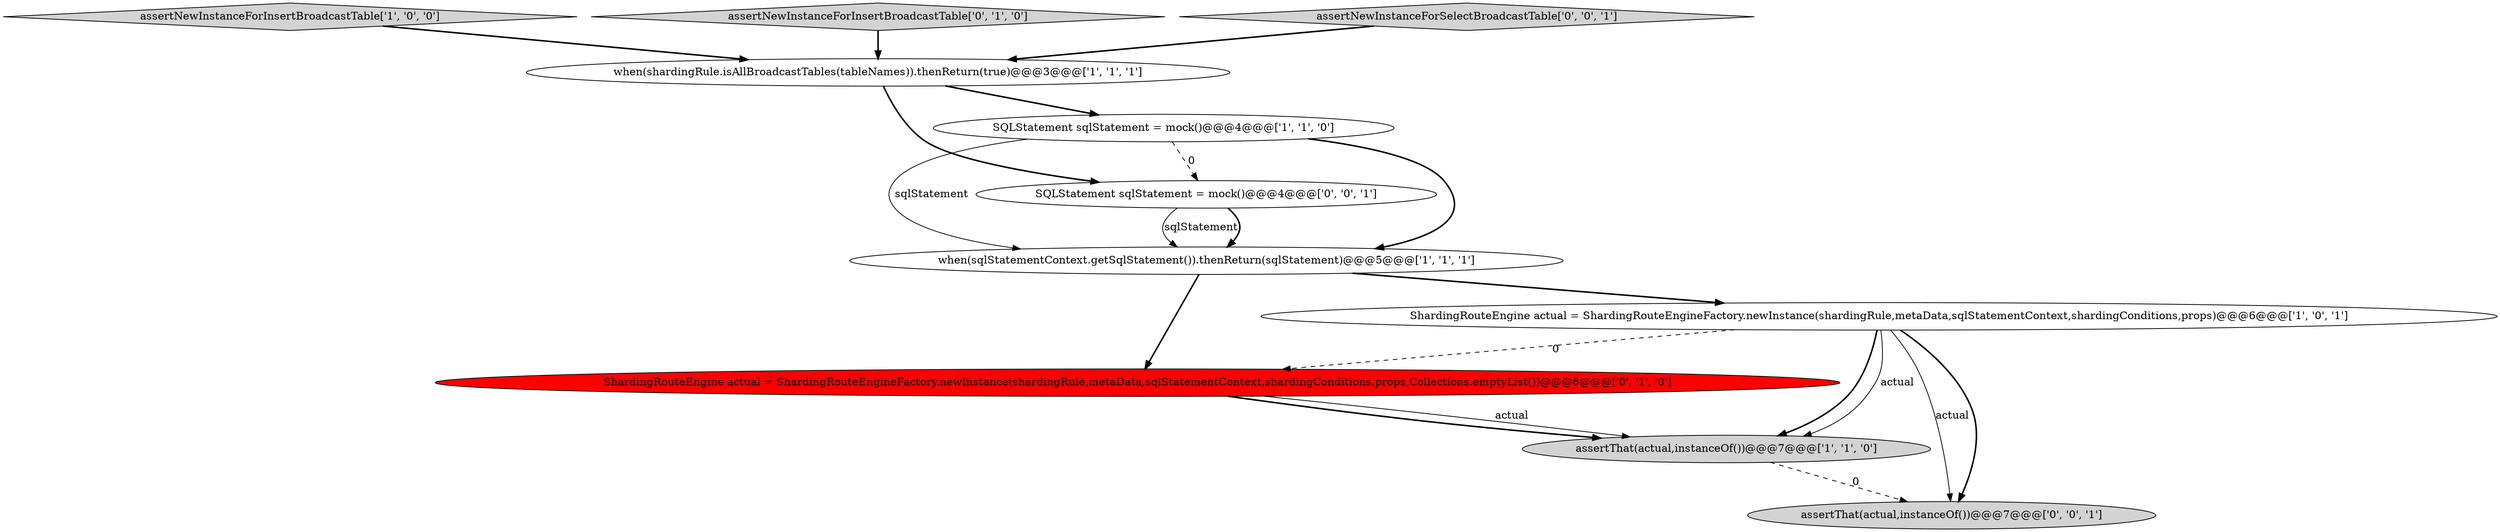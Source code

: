 digraph {
3 [style = filled, label = "when(shardingRule.isAllBroadcastTables(tableNames)).thenReturn(true)@@@3@@@['1', '1', '1']", fillcolor = white, shape = ellipse image = "AAA0AAABBB1BBB"];
9 [style = filled, label = "assertThat(actual,instanceOf())@@@7@@@['0', '0', '1']", fillcolor = lightgray, shape = ellipse image = "AAA0AAABBB3BBB"];
5 [style = filled, label = "assertNewInstanceForInsertBroadcastTable['1', '0', '0']", fillcolor = lightgray, shape = diamond image = "AAA0AAABBB1BBB"];
7 [style = filled, label = "ShardingRouteEngine actual = ShardingRouteEngineFactory.newInstance(shardingRule,metaData,sqlStatementContext,shardingConditions,props,Collections.emptyList())@@@6@@@['0', '1', '0']", fillcolor = red, shape = ellipse image = "AAA1AAABBB2BBB"];
6 [style = filled, label = "assertNewInstanceForInsertBroadcastTable['0', '1', '0']", fillcolor = lightgray, shape = diamond image = "AAA0AAABBB2BBB"];
4 [style = filled, label = "when(sqlStatementContext.getSqlStatement()).thenReturn(sqlStatement)@@@5@@@['1', '1', '1']", fillcolor = white, shape = ellipse image = "AAA0AAABBB1BBB"];
1 [style = filled, label = "ShardingRouteEngine actual = ShardingRouteEngineFactory.newInstance(shardingRule,metaData,sqlStatementContext,shardingConditions,props)@@@6@@@['1', '0', '1']", fillcolor = white, shape = ellipse image = "AAA0AAABBB1BBB"];
0 [style = filled, label = "assertThat(actual,instanceOf())@@@7@@@['1', '1', '0']", fillcolor = lightgray, shape = ellipse image = "AAA0AAABBB1BBB"];
2 [style = filled, label = "SQLStatement sqlStatement = mock()@@@4@@@['1', '1', '0']", fillcolor = white, shape = ellipse image = "AAA0AAABBB1BBB"];
8 [style = filled, label = "SQLStatement sqlStatement = mock()@@@4@@@['0', '0', '1']", fillcolor = white, shape = ellipse image = "AAA0AAABBB3BBB"];
10 [style = filled, label = "assertNewInstanceForSelectBroadcastTable['0', '0', '1']", fillcolor = lightgray, shape = diamond image = "AAA0AAABBB3BBB"];
5->3 [style = bold, label=""];
8->4 [style = solid, label="sqlStatement"];
6->3 [style = bold, label=""];
10->3 [style = bold, label=""];
4->1 [style = bold, label=""];
7->0 [style = bold, label=""];
2->4 [style = solid, label="sqlStatement"];
1->9 [style = solid, label="actual"];
1->0 [style = bold, label=""];
8->4 [style = bold, label=""];
1->0 [style = solid, label="actual"];
3->2 [style = bold, label=""];
7->0 [style = solid, label="actual"];
1->7 [style = dashed, label="0"];
0->9 [style = dashed, label="0"];
2->4 [style = bold, label=""];
2->8 [style = dashed, label="0"];
3->8 [style = bold, label=""];
4->7 [style = bold, label=""];
1->9 [style = bold, label=""];
}
